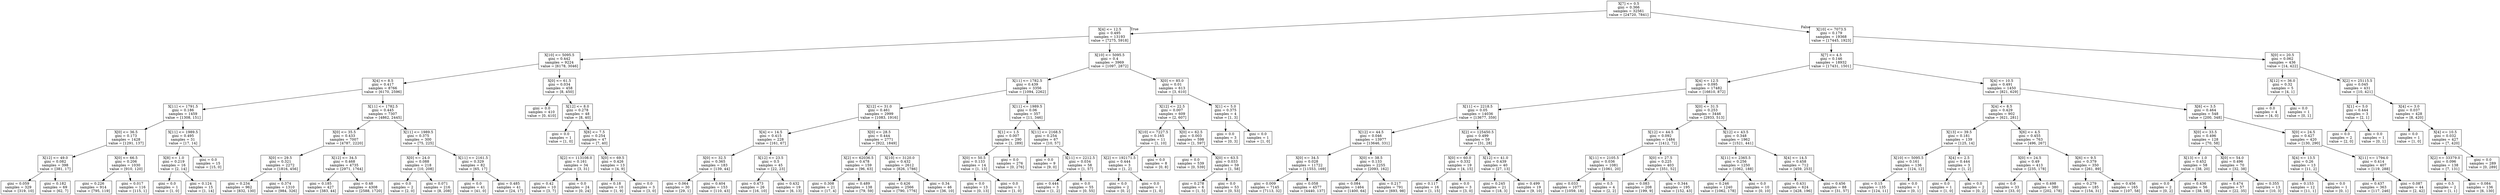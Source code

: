 digraph Tree {
node [shape=box] ;
0 [label="X[7] <= 0.5\ngini = 0.366\nsamples = 32561\nvalue = [24720, 7841]"] ;
1 [label="X[4] <= 12.5\ngini = 0.495\nsamples = 13193\nvalue = [7275, 5918]"] ;
0 -> 1 [labeldistance=2.5, labelangle=45, headlabel="True"] ;
2 [label="X[10] <= 5095.5\ngini = 0.442\nsamples = 9224\nvalue = [6178, 3046]"] ;
1 -> 2 ;
3 [label="X[4] <= 8.5\ngini = 0.417\nsamples = 8766\nvalue = [6170, 2596]"] ;
2 -> 3 ;
4 [label="X[11] <= 1791.5\ngini = 0.186\nsamples = 1459\nvalue = [1308, 151]"] ;
3 -> 4 ;
5 [label="X[0] <= 36.5\ngini = 0.173\nsamples = 1428\nvalue = [1291, 137]"] ;
4 -> 5 ;
6 [label="X[12] <= 49.0\ngini = 0.082\nsamples = 398\nvalue = [381, 17]"] ;
5 -> 6 ;
7 [label="gini = 0.059\nsamples = 329\nvalue = [319, 10]"] ;
6 -> 7 ;
8 [label="gini = 0.182\nsamples = 69\nvalue = [62, 7]"] ;
6 -> 8 ;
9 [label="X[0] <= 66.5\ngini = 0.206\nsamples = 1030\nvalue = [910, 120]"] ;
5 -> 9 ;
10 [label="gini = 0.226\nsamples = 914\nvalue = [795, 119]"] ;
9 -> 10 ;
11 [label="gini = 0.017\nsamples = 116\nvalue = [115, 1]"] ;
9 -> 11 ;
12 [label="X[11] <= 1989.5\ngini = 0.495\nsamples = 31\nvalue = [17, 14]"] ;
4 -> 12 ;
13 [label="X[8] <= 1.0\ngini = 0.219\nsamples = 16\nvalue = [2, 14]"] ;
12 -> 13 ;
14 [label="gini = 0.0\nsamples = 1\nvalue = [1, 0]"] ;
13 -> 14 ;
15 [label="gini = 0.124\nsamples = 15\nvalue = [1, 14]"] ;
13 -> 15 ;
16 [label="gini = 0.0\nsamples = 15\nvalue = [15, 0]"] ;
12 -> 16 ;
17 [label="X[11] <= 1782.5\ngini = 0.445\nsamples = 7307\nvalue = [4862, 2445]"] ;
3 -> 17 ;
18 [label="X[0] <= 35.5\ngini = 0.433\nsamples = 7007\nvalue = [4787, 2220]"] ;
17 -> 18 ;
19 [label="X[0] <= 29.5\ngini = 0.321\nsamples = 2272\nvalue = [1816, 456]"] ;
18 -> 19 ;
20 [label="gini = 0.234\nsamples = 962\nvalue = [832, 130]"] ;
19 -> 20 ;
21 [label="gini = 0.374\nsamples = 1310\nvalue = [984, 326]"] ;
19 -> 21 ;
22 [label="X[12] <= 34.5\ngini = 0.468\nsamples = 4735\nvalue = [2971, 1764]"] ;
18 -> 22 ;
23 [label="gini = 0.185\nsamples = 427\nvalue = [383, 44]"] ;
22 -> 23 ;
24 [label="gini = 0.48\nsamples = 4308\nvalue = [2588, 1720]"] ;
22 -> 24 ;
25 [label="X[11] <= 1989.5\ngini = 0.375\nsamples = 300\nvalue = [75, 225]"] ;
17 -> 25 ;
26 [label="X[0] <= 24.0\ngini = 0.088\nsamples = 218\nvalue = [10, 208]"] ;
25 -> 26 ;
27 [label="gini = 0.0\nsamples = 2\nvalue = [2, 0]"] ;
26 -> 27 ;
28 [label="gini = 0.071\nsamples = 216\nvalue = [8, 208]"] ;
26 -> 28 ;
29 [label="X[11] <= 2161.5\ngini = 0.329\nsamples = 82\nvalue = [65, 17]"] ;
25 -> 29 ;
30 [label="gini = 0.0\nsamples = 41\nvalue = [41, 0]"] ;
29 -> 30 ;
31 [label="gini = 0.485\nsamples = 41\nvalue = [24, 17]"] ;
29 -> 31 ;
32 [label="X[0] <= 61.5\ngini = 0.034\nsamples = 458\nvalue = [8, 450]"] ;
2 -> 32 ;
33 [label="gini = 0.0\nsamples = 410\nvalue = [0, 410]"] ;
32 -> 33 ;
34 [label="X[12] <= 8.0\ngini = 0.278\nsamples = 48\nvalue = [8, 40]"] ;
32 -> 34 ;
35 [label="gini = 0.0\nsamples = 1\nvalue = [1, 0]"] ;
34 -> 35 ;
36 [label="X[6] <= 7.5\ngini = 0.254\nsamples = 47\nvalue = [7, 40]"] ;
34 -> 36 ;
37 [label="X[2] <= 113108.0\ngini = 0.161\nsamples = 34\nvalue = [3, 31]"] ;
36 -> 37 ;
38 [label="gini = 0.42\nsamples = 10\nvalue = [3, 7]"] ;
37 -> 38 ;
39 [label="gini = 0.0\nsamples = 24\nvalue = [0, 24]"] ;
37 -> 39 ;
40 [label="X[0] <= 69.5\ngini = 0.426\nsamples = 13\nvalue = [4, 9]"] ;
36 -> 40 ;
41 [label="gini = 0.18\nsamples = 10\nvalue = [1, 9]"] ;
40 -> 41 ;
42 [label="gini = 0.0\nsamples = 3\nvalue = [3, 0]"] ;
40 -> 42 ;
43 [label="X[10] <= 5095.5\ngini = 0.4\nsamples = 3969\nvalue = [1097, 2872]"] ;
1 -> 43 ;
44 [label="X[11] <= 1782.5\ngini = 0.439\nsamples = 3356\nvalue = [1094, 2262]"] ;
43 -> 44 ;
45 [label="X[12] <= 31.0\ngini = 0.461\nsamples = 2999\nvalue = [1083, 1916]"] ;
44 -> 45 ;
46 [label="X[4] <= 14.5\ngini = 0.415\nsamples = 228\nvalue = [161, 67]"] ;
45 -> 46 ;
47 [label="X[0] <= 32.5\ngini = 0.365\nsamples = 183\nvalue = [139, 44]"] ;
46 -> 47 ;
48 [label="gini = 0.064\nsamples = 30\nvalue = [29, 1]"] ;
47 -> 48 ;
49 [label="gini = 0.404\nsamples = 153\nvalue = [110, 43]"] ;
47 -> 49 ;
50 [label="X[12] <= 23.5\ngini = 0.5\nsamples = 45\nvalue = [22, 23]"] ;
46 -> 50 ;
51 [label="gini = 0.473\nsamples = 26\nvalue = [16, 10]"] ;
50 -> 51 ;
52 [label="gini = 0.432\nsamples = 19\nvalue = [6, 13]"] ;
50 -> 52 ;
53 [label="X[0] <= 28.5\ngini = 0.444\nsamples = 2771\nvalue = [922, 1849]"] ;
45 -> 53 ;
54 [label="X[2] <= 62036.5\ngini = 0.478\nsamples = 159\nvalue = [96, 63]"] ;
53 -> 54 ;
55 [label="gini = 0.308\nsamples = 21\nvalue = [17, 4]"] ;
54 -> 55 ;
56 [label="gini = 0.489\nsamples = 138\nvalue = [79, 59]"] ;
54 -> 56 ;
57 [label="X[10] <= 3120.0\ngini = 0.432\nsamples = 2612\nvalue = [826, 1786]"] ;
53 -> 57 ;
58 [label="gini = 0.426\nsamples = 2566\nvalue = [790, 1776]"] ;
57 -> 58 ;
59 [label="gini = 0.34\nsamples = 46\nvalue = [36, 10]"] ;
57 -> 59 ;
60 [label="X[11] <= 1989.5\ngini = 0.06\nsamples = 357\nvalue = [11, 346]"] ;
44 -> 60 ;
61 [label="X[1] <= 1.5\ngini = 0.007\nsamples = 290\nvalue = [1, 289]"] ;
60 -> 61 ;
62 [label="X[0] <= 50.5\ngini = 0.133\nsamples = 14\nvalue = [1, 13]"] ;
61 -> 62 ;
63 [label="gini = 0.0\nsamples = 13\nvalue = [0, 13]"] ;
62 -> 63 ;
64 [label="gini = 0.0\nsamples = 1\nvalue = [1, 0]"] ;
62 -> 64 ;
65 [label="gini = 0.0\nsamples = 276\nvalue = [0, 276]"] ;
61 -> 65 ;
66 [label="X[11] <= 2168.5\ngini = 0.254\nsamples = 67\nvalue = [10, 57]"] ;
60 -> 66 ;
67 [label="gini = 0.0\nsamples = 9\nvalue = [9, 0]"] ;
66 -> 67 ;
68 [label="X[11] <= 2212.5\ngini = 0.034\nsamples = 58\nvalue = [1, 57]"] ;
66 -> 68 ;
69 [label="gini = 0.444\nsamples = 3\nvalue = [1, 2]"] ;
68 -> 69 ;
70 [label="gini = 0.0\nsamples = 55\nvalue = [0, 55]"] ;
68 -> 70 ;
71 [label="X[0] <= 85.0\ngini = 0.01\nsamples = 613\nvalue = [3, 610]"] ;
43 -> 71 ;
72 [label="X[12] <= 22.5\ngini = 0.007\nsamples = 609\nvalue = [2, 607]"] ;
71 -> 72 ;
73 [label="X[10] <= 7227.5\ngini = 0.165\nsamples = 11\nvalue = [1, 10]"] ;
72 -> 73 ;
74 [label="X[2] <= 192171.5\ngini = 0.444\nsamples = 3\nvalue = [1, 2]"] ;
73 -> 74 ;
75 [label="gini = 0.0\nsamples = 2\nvalue = [0, 2]"] ;
74 -> 75 ;
76 [label="gini = 0.0\nsamples = 1\nvalue = [1, 0]"] ;
74 -> 76 ;
77 [label="gini = 0.0\nsamples = 8\nvalue = [0, 8]"] ;
73 -> 77 ;
78 [label="X[0] <= 62.5\ngini = 0.003\nsamples = 598\nvalue = [1, 597]"] ;
72 -> 78 ;
79 [label="gini = 0.0\nsamples = 539\nvalue = [0, 539]"] ;
78 -> 79 ;
80 [label="X[0] <= 63.5\ngini = 0.033\nsamples = 59\nvalue = [1, 58]"] ;
78 -> 80 ;
81 [label="gini = 0.278\nsamples = 6\nvalue = [1, 5]"] ;
80 -> 81 ;
82 [label="gini = 0.0\nsamples = 53\nvalue = [0, 53]"] ;
80 -> 82 ;
83 [label="X[1] <= 5.0\ngini = 0.375\nsamples = 4\nvalue = [1, 3]"] ;
71 -> 83 ;
84 [label="gini = 0.0\nsamples = 3\nvalue = [0, 3]"] ;
83 -> 84 ;
85 [label="gini = 0.0\nsamples = 1\nvalue = [1, 0]"] ;
83 -> 85 ;
86 [label="X[10] <= 7073.5\ngini = 0.179\nsamples = 19368\nvalue = [17445, 1923]"] ;
0 -> 86 [labeldistance=2.5, labelangle=-45, headlabel="False"] ;
87 [label="X[7] <= 4.5\ngini = 0.146\nsamples = 18932\nvalue = [17431, 1501]"] ;
86 -> 87 ;
88 [label="X[4] <= 12.5\ngini = 0.095\nsamples = 17482\nvalue = [16610, 872]"] ;
87 -> 88 ;
89 [label="X[11] <= 2218.5\ngini = 0.05\nsamples = 14036\nvalue = [13677, 359]"] ;
88 -> 89 ;
90 [label="X[12] <= 44.5\ngini = 0.046\nsamples = 13977\nvalue = [13646, 331]"] ;
89 -> 90 ;
91 [label="X[0] <= 34.5\ngini = 0.028\nsamples = 11722\nvalue = [11553, 169]"] ;
90 -> 91 ;
92 [label="gini = 0.009\nsamples = 7145\nvalue = [7113, 32]"] ;
91 -> 92 ;
93 [label="gini = 0.058\nsamples = 4577\nvalue = [4440, 137]"] ;
91 -> 93 ;
94 [label="X[0] <= 38.5\ngini = 0.133\nsamples = 2255\nvalue = [2093, 162]"] ;
90 -> 94 ;
95 [label="gini = 0.084\nsamples = 1464\nvalue = [1400, 64]"] ;
94 -> 95 ;
96 [label="gini = 0.217\nsamples = 791\nvalue = [693, 98]"] ;
94 -> 96 ;
97 [label="X[2] <= 125450.5\ngini = 0.499\nsamples = 59\nvalue = [31, 28]"] ;
89 -> 97 ;
98 [label="X[0] <= 60.0\ngini = 0.332\nsamples = 19\nvalue = [4, 15]"] ;
97 -> 98 ;
99 [label="gini = 0.117\nsamples = 16\nvalue = [1, 15]"] ;
98 -> 99 ;
100 [label="gini = 0.0\nsamples = 3\nvalue = [3, 0]"] ;
98 -> 100 ;
101 [label="X[12] <= 41.0\ngini = 0.439\nsamples = 40\nvalue = [27, 13]"] ;
97 -> 101 ;
102 [label="gini = 0.245\nsamples = 21\nvalue = [18, 3]"] ;
101 -> 102 ;
103 [label="gini = 0.499\nsamples = 19\nvalue = [9, 10]"] ;
101 -> 103 ;
104 [label="X[0] <= 31.5\ngini = 0.253\nsamples = 3446\nvalue = [2933, 513]"] ;
88 -> 104 ;
105 [label="X[12] <= 44.5\ngini = 0.092\nsamples = 1484\nvalue = [1412, 72]"] ;
104 -> 105 ;
106 [label="X[11] <= 2105.5\ngini = 0.036\nsamples = 1081\nvalue = [1061, 20]"] ;
105 -> 106 ;
107 [label="gini = 0.033\nsamples = 1077\nvalue = [1059, 18]"] ;
106 -> 107 ;
108 [label="gini = 0.5\nsamples = 4\nvalue = [2, 2]"] ;
106 -> 108 ;
109 [label="X[0] <= 27.5\ngini = 0.225\nsamples = 403\nvalue = [351, 52]"] ;
105 -> 109 ;
110 [label="gini = 0.083\nsamples = 208\nvalue = [199, 9]"] ;
109 -> 110 ;
111 [label="gini = 0.344\nsamples = 195\nvalue = [152, 43]"] ;
109 -> 111 ;
112 [label="X[12] <= 43.5\ngini = 0.348\nsamples = 1962\nvalue = [1521, 441]"] ;
104 -> 112 ;
113 [label="X[11] <= 2365.5\ngini = 0.256\nsamples = 1250\nvalue = [1062, 188]"] ;
112 -> 113 ;
114 [label="gini = 0.246\nsamples = 1240\nvalue = [1062, 178]"] ;
113 -> 114 ;
115 [label="gini = 0.0\nsamples = 10\nvalue = [0, 10]"] ;
113 -> 115 ;
116 [label="X[4] <= 14.5\ngini = 0.458\nsamples = 712\nvalue = [459, 253]"] ;
112 -> 116 ;
117 [label="gini = 0.431\nsamples = 624\nvalue = [428, 196]"] ;
116 -> 117 ;
118 [label="gini = 0.456\nsamples = 88\nvalue = [31, 57]"] ;
116 -> 118 ;
119 [label="X[4] <= 10.5\ngini = 0.491\nsamples = 1450\nvalue = [821, 629]"] ;
87 -> 119 ;
120 [label="X[4] <= 8.5\ngini = 0.429\nsamples = 902\nvalue = [621, 281]"] ;
119 -> 120 ;
121 [label="X[13] <= 39.5\ngini = 0.181\nsamples = 139\nvalue = [125, 14]"] ;
120 -> 121 ;
122 [label="X[10] <= 5095.5\ngini = 0.161\nsamples = 136\nvalue = [124, 12]"] ;
121 -> 122 ;
123 [label="gini = 0.15\nsamples = 135\nvalue = [124, 11]"] ;
122 -> 123 ;
124 [label="gini = 0.0\nsamples = 1\nvalue = [0, 1]"] ;
122 -> 124 ;
125 [label="X[4] <= 2.5\ngini = 0.444\nsamples = 3\nvalue = [1, 2]"] ;
121 -> 125 ;
126 [label="gini = 0.0\nsamples = 1\nvalue = [1, 0]"] ;
125 -> 126 ;
127 [label="gini = 0.0\nsamples = 2\nvalue = [0, 2]"] ;
125 -> 127 ;
128 [label="X[6] <= 4.5\ngini = 0.455\nsamples = 763\nvalue = [496, 267]"] ;
120 -> 128 ;
129 [label="X[0] <= 24.5\ngini = 0.49\nsamples = 413\nvalue = [235, 178]"] ;
128 -> 129 ;
130 [label="gini = 0.0\nsamples = 33\nvalue = [33, 0]"] ;
129 -> 130 ;
131 [label="gini = 0.498\nsamples = 380\nvalue = [202, 178]"] ;
129 -> 131 ;
132 [label="X[6] <= 9.5\ngini = 0.379\nsamples = 350\nvalue = [261, 89]"] ;
128 -> 132 ;
133 [label="gini = 0.279\nsamples = 185\nvalue = [154, 31]"] ;
132 -> 133 ;
134 [label="gini = 0.456\nsamples = 165\nvalue = [107, 58]"] ;
132 -> 134 ;
135 [label="X[6] <= 3.5\ngini = 0.464\nsamples = 548\nvalue = [200, 348]"] ;
119 -> 135 ;
136 [label="X[0] <= 33.5\ngini = 0.496\nsamples = 128\nvalue = [70, 58]"] ;
135 -> 136 ;
137 [label="X[13] <= 1.0\ngini = 0.452\nsamples = 58\nvalue = [38, 20]"] ;
136 -> 137 ;
138 [label="gini = 0.0\nsamples = 2\nvalue = [0, 2]"] ;
137 -> 138 ;
139 [label="gini = 0.436\nsamples = 56\nvalue = [38, 18]"] ;
137 -> 139 ;
140 [label="X[0] <= 54.0\ngini = 0.496\nsamples = 70\nvalue = [32, 38]"] ;
136 -> 140 ;
141 [label="gini = 0.474\nsamples = 57\nvalue = [22, 35]"] ;
140 -> 141 ;
142 [label="gini = 0.355\nsamples = 13\nvalue = [10, 3]"] ;
140 -> 142 ;
143 [label="X[0] <= 24.5\ngini = 0.427\nsamples = 420\nvalue = [130, 290]"] ;
135 -> 143 ;
144 [label="X[4] <= 13.5\ngini = 0.26\nsamples = 13\nvalue = [11, 2]"] ;
143 -> 144 ;
145 [label="gini = 0.153\nsamples = 12\nvalue = [11, 1]"] ;
144 -> 145 ;
146 [label="gini = 0.0\nsamples = 1\nvalue = [0, 1]"] ;
144 -> 146 ;
147 [label="X[11] <= 1794.0\ngini = 0.414\nsamples = 407\nvalue = [119, 288]"] ;
143 -> 147 ;
148 [label="gini = 0.437\nsamples = 363\nvalue = [117, 246]"] ;
147 -> 148 ;
149 [label="gini = 0.087\nsamples = 44\nvalue = [2, 42]"] ;
147 -> 149 ;
150 [label="X[0] <= 20.5\ngini = 0.062\nsamples = 436\nvalue = [14, 422]"] ;
86 -> 150 ;
151 [label="X[12] <= 36.0\ngini = 0.32\nsamples = 5\nvalue = [4, 1]"] ;
150 -> 151 ;
152 [label="gini = 0.0\nsamples = 4\nvalue = [4, 0]"] ;
151 -> 152 ;
153 [label="gini = 0.0\nsamples = 1\nvalue = [0, 1]"] ;
151 -> 153 ;
154 [label="X[2] <= 25115.5\ngini = 0.045\nsamples = 431\nvalue = [10, 421]"] ;
150 -> 154 ;
155 [label="X[1] <= 5.0\ngini = 0.444\nsamples = 3\nvalue = [2, 1]"] ;
154 -> 155 ;
156 [label="gini = 0.0\nsamples = 2\nvalue = [2, 0]"] ;
155 -> 156 ;
157 [label="gini = 0.0\nsamples = 1\nvalue = [0, 1]"] ;
155 -> 157 ;
158 [label="X[4] <= 3.0\ngini = 0.037\nsamples = 428\nvalue = [8, 420]"] ;
154 -> 158 ;
159 [label="gini = 0.0\nsamples = 1\nvalue = [1, 0]"] ;
158 -> 159 ;
160 [label="X[4] <= 10.5\ngini = 0.032\nsamples = 427\nvalue = [7, 420]"] ;
158 -> 160 ;
161 [label="X[2] <= 33379.0\ngini = 0.096\nsamples = 138\nvalue = [7, 131]"] ;
160 -> 161 ;
162 [label="gini = 0.5\nsamples = 2\nvalue = [1, 1]"] ;
161 -> 162 ;
163 [label="gini = 0.084\nsamples = 136\nvalue = [6, 130]"] ;
161 -> 163 ;
164 [label="gini = 0.0\nsamples = 289\nvalue = [0, 289]"] ;
160 -> 164 ;
}
